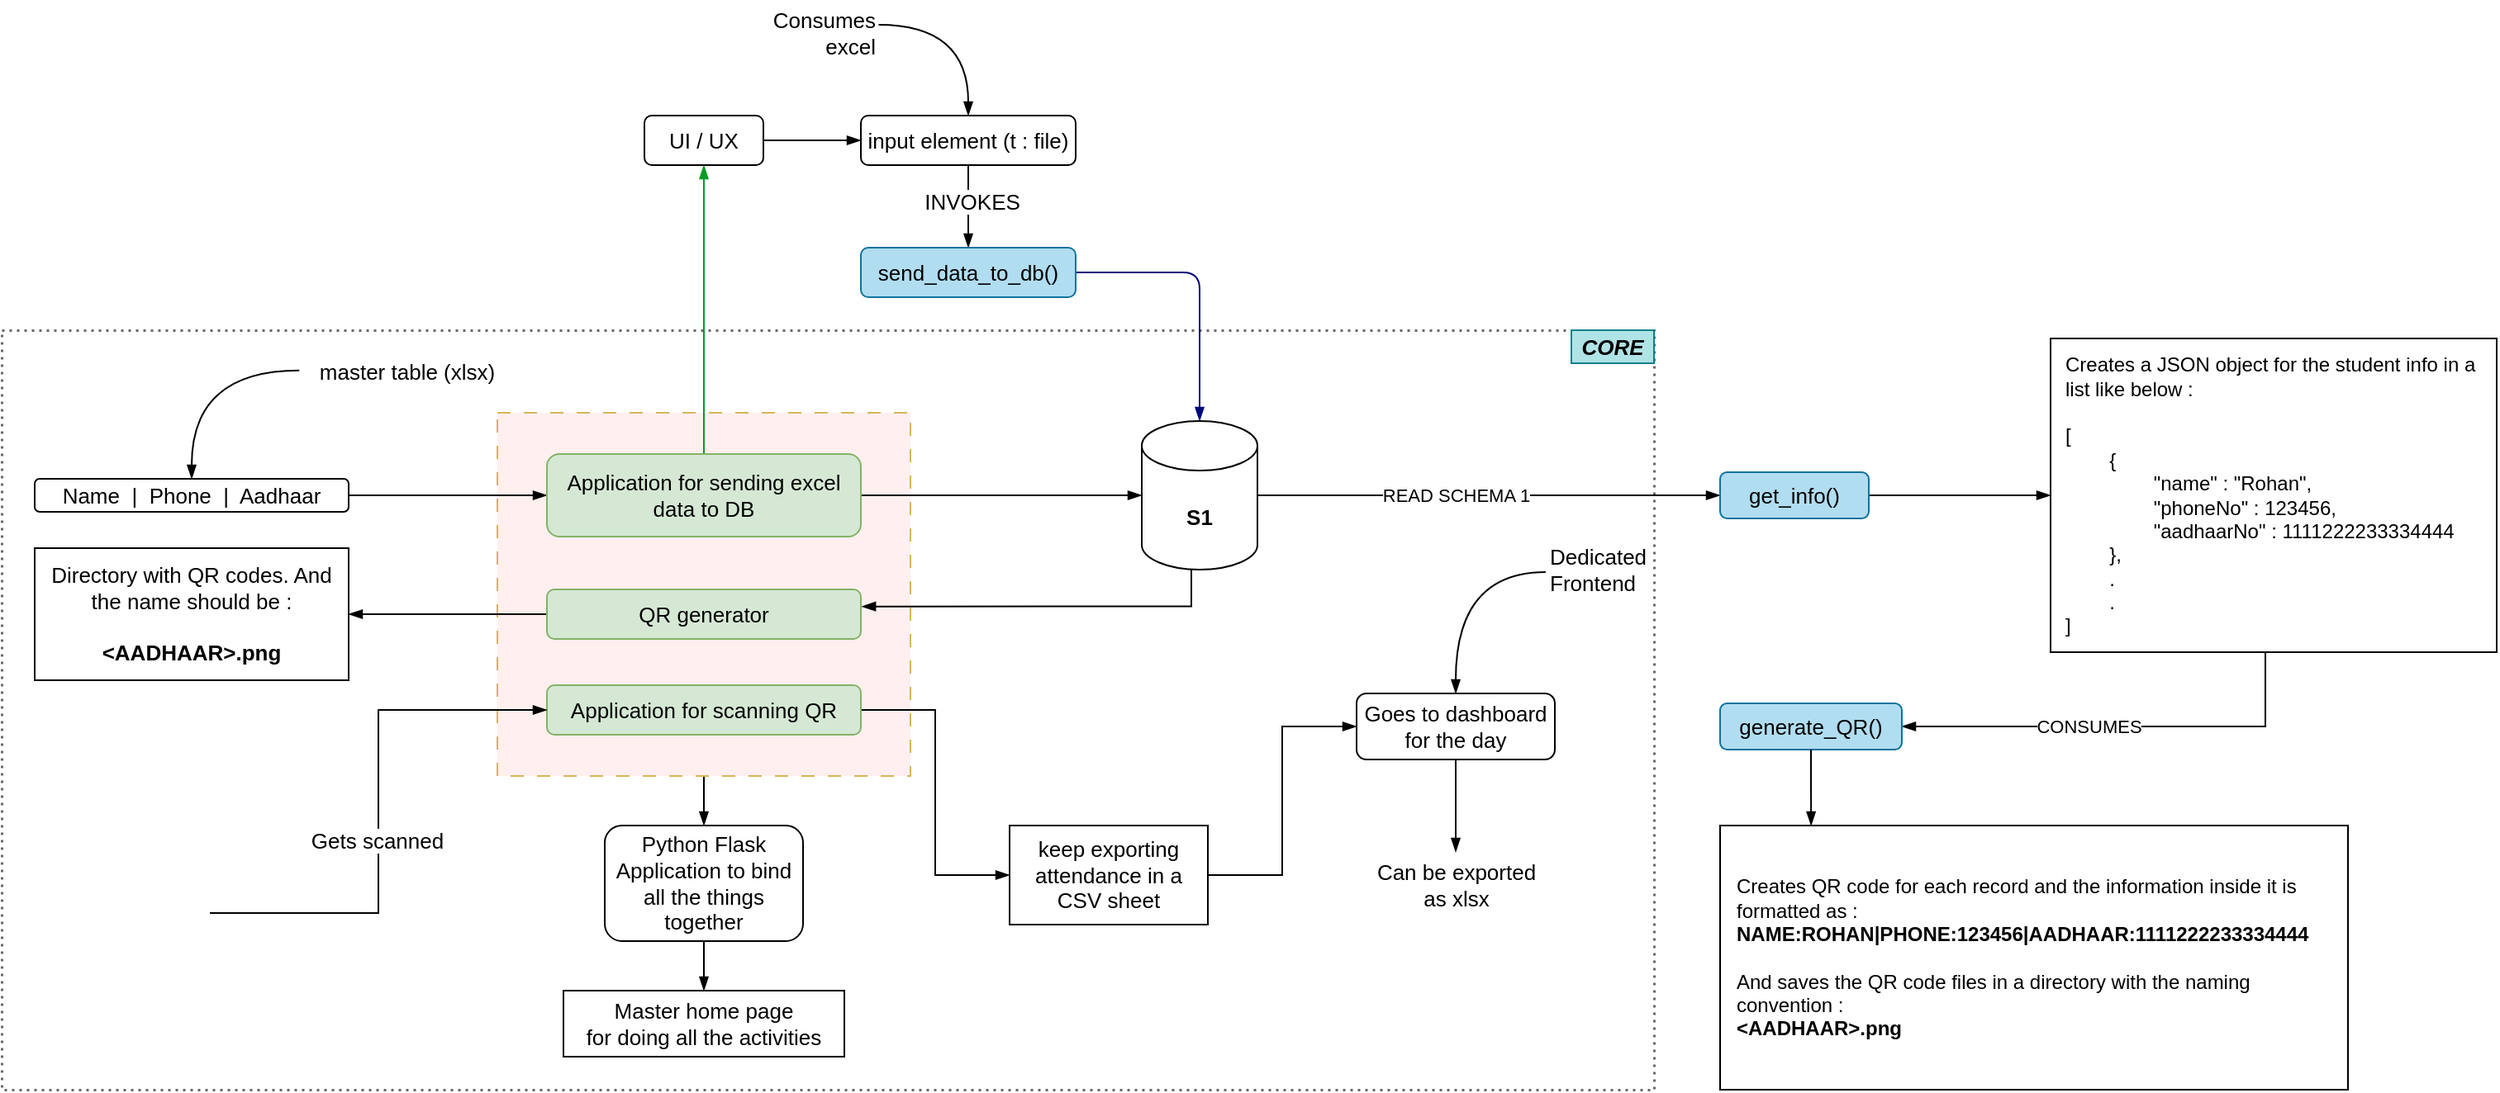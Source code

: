 <mxfile version="26.0.4">
  <diagram name="Page-1" id="eBslk7wmS1e1T6OSuGHc">
    <mxGraphModel dx="1762" dy="777" grid="1" gridSize="10" guides="1" tooltips="1" connect="1" arrows="1" fold="1" page="1" pageScale="1" pageWidth="3300" pageHeight="4681" math="0" shadow="0">
      <root>
        <mxCell id="0" />
        <mxCell id="1" parent="0" />
        <mxCell id="jVRxyoQ3wr-jkIcxImyI-39" value="" style="rounded=0;whiteSpace=wrap;html=1;dashed=1;dashPattern=1 2;strokeColor=#696969;strokeWidth=1.5;fontSize=13;" vertex="1" parent="1">
          <mxGeometry x="500" y="580" width="1000" height="460" as="geometry" />
        </mxCell>
        <mxCell id="jVRxyoQ3wr-jkIcxImyI-35" style="edgeStyle=orthogonalEdgeStyle;rounded=0;orthogonalLoop=1;jettySize=auto;html=1;entryX=0.5;entryY=0;entryDx=0;entryDy=0;strokeWidth=1;endArrow=blockThin;endFill=1;fontSize=13;" edge="1" parent="1" source="jVRxyoQ3wr-jkIcxImyI-33" target="jVRxyoQ3wr-jkIcxImyI-34">
          <mxGeometry relative="1" as="geometry" />
        </mxCell>
        <mxCell id="jVRxyoQ3wr-jkIcxImyI-33" value="" style="rounded=0;whiteSpace=wrap;html=1;dashed=1;dashPattern=8 8;fillColor=#FFEFEF;strokeColor=#d6b656;fontSize=13;" vertex="1" parent="1">
          <mxGeometry x="800" y="630" width="250" height="220" as="geometry" />
        </mxCell>
        <mxCell id="jVRxyoQ3wr-jkIcxImyI-7" style="edgeStyle=orthogonalEdgeStyle;rounded=0;orthogonalLoop=1;jettySize=auto;html=1;entryX=0;entryY=0.5;entryDx=0;entryDy=0;strokeWidth=1;endArrow=blockThin;endFill=1;fontSize=13;" edge="1" parent="1" source="jVRxyoQ3wr-jkIcxImyI-1" target="jVRxyoQ3wr-jkIcxImyI-5">
          <mxGeometry relative="1" as="geometry" />
        </mxCell>
        <mxCell id="jVRxyoQ3wr-jkIcxImyI-1" value="Name&amp;nbsp; |&amp;nbsp; Phone&amp;nbsp; |&amp;nbsp; Aadhaar" style="rounded=1;whiteSpace=wrap;html=1;fontSize=13;" vertex="1" parent="1">
          <mxGeometry x="520" y="670" width="190" height="20" as="geometry" />
        </mxCell>
        <mxCell id="jVRxyoQ3wr-jkIcxImyI-3" style="edgeStyle=orthogonalEdgeStyle;rounded=0;orthogonalLoop=1;jettySize=auto;html=1;entryX=0.5;entryY=0;entryDx=0;entryDy=0;exitX=0.001;exitY=0.478;exitDx=0;exitDy=0;exitPerimeter=0;curved=1;strokeWidth=1;endArrow=blockThin;endFill=1;fontSize=13;" edge="1" parent="1" source="jVRxyoQ3wr-jkIcxImyI-2" target="jVRxyoQ3wr-jkIcxImyI-1">
          <mxGeometry relative="1" as="geometry" />
        </mxCell>
        <mxCell id="jVRxyoQ3wr-jkIcxImyI-2" value="master table (xlsx)" style="text;html=1;align=center;verticalAlign=middle;resizable=0;points=[];autosize=1;strokeColor=none;fillColor=none;fontSize=13;" vertex="1" parent="1">
          <mxGeometry x="680" y="590" width="130" height="30" as="geometry" />
        </mxCell>
        <mxCell id="jVRxyoQ3wr-jkIcxImyI-10" style="edgeStyle=orthogonalEdgeStyle;rounded=0;orthogonalLoop=1;jettySize=auto;html=1;strokeWidth=1;endArrow=blockThin;endFill=1;fontSize=13;entryX=0;entryY=0.5;entryDx=0;entryDy=0;entryPerimeter=0;" edge="1" parent="1" source="jVRxyoQ3wr-jkIcxImyI-5" target="jVRxyoQ3wr-jkIcxImyI-8">
          <mxGeometry relative="1" as="geometry">
            <mxPoint x="1170" y="680" as="targetPoint" />
            <Array as="points" />
          </mxGeometry>
        </mxCell>
        <mxCell id="jVRxyoQ3wr-jkIcxImyI-45" style="edgeStyle=orthogonalEdgeStyle;rounded=0;orthogonalLoop=1;jettySize=auto;html=1;strokeColor=#049C22;strokeWidth=1;endArrow=blockThin;endFill=1;fontSize=13;" edge="1" parent="1" source="jVRxyoQ3wr-jkIcxImyI-5" target="jVRxyoQ3wr-jkIcxImyI-44">
          <mxGeometry relative="1" as="geometry" />
        </mxCell>
        <mxCell id="jVRxyoQ3wr-jkIcxImyI-5" value="Application&amp;nbsp;&lt;span style=&quot;background-color: transparent; color: light-dark(rgb(0, 0, 0), rgb(255, 255, 255));&quot;&gt;for sending&amp;nbsp;&lt;/span&gt;&lt;span style=&quot;background-color: transparent; color: light-dark(rgb(0, 0, 0), rgb(255, 255, 255));&quot;&gt;excel data&amp;nbsp;&lt;/span&gt;&lt;span style=&quot;background-color: transparent; color: light-dark(rgb(0, 0, 0), rgb(255, 255, 255));&quot;&gt;to DB&lt;/span&gt;" style="rounded=1;whiteSpace=wrap;html=1;fillColor=#d5e8d4;strokeColor=#82b366;fontStyle=0;fontFamily=Helvetica;fontSize=13;" vertex="1" parent="1">
          <mxGeometry x="830" y="655" width="190" height="50" as="geometry" />
        </mxCell>
        <mxCell id="jVRxyoQ3wr-jkIcxImyI-56" style="edgeStyle=orthogonalEdgeStyle;rounded=0;orthogonalLoop=1;jettySize=auto;html=1;entryX=1.003;entryY=0.344;entryDx=0;entryDy=0;entryPerimeter=0;strokeWidth=1;endArrow=blockThin;endFill=1;fontSize=13;" edge="1" parent="1" source="jVRxyoQ3wr-jkIcxImyI-8" target="jVRxyoQ3wr-jkIcxImyI-11">
          <mxGeometry relative="1" as="geometry">
            <Array as="points">
              <mxPoint x="1220" y="747" />
            </Array>
          </mxGeometry>
        </mxCell>
        <mxCell id="jVRxyoQ3wr-jkIcxImyI-60" style="edgeStyle=orthogonalEdgeStyle;rounded=0;orthogonalLoop=1;jettySize=auto;html=1;entryX=0;entryY=0.5;entryDx=0;entryDy=0;endArrow=blockThin;endFill=1;" edge="1" parent="1" source="jVRxyoQ3wr-jkIcxImyI-8" target="jVRxyoQ3wr-jkIcxImyI-59">
          <mxGeometry relative="1" as="geometry">
            <Array as="points" />
          </mxGeometry>
        </mxCell>
        <mxCell id="jVRxyoQ3wr-jkIcxImyI-65" value="READ SCHEMA 1" style="edgeLabel;html=1;align=center;verticalAlign=middle;resizable=0;points=[];" vertex="1" connectable="0" parent="jVRxyoQ3wr-jkIcxImyI-60">
          <mxGeometry x="-0.148" relative="1" as="geometry">
            <mxPoint as="offset" />
          </mxGeometry>
        </mxCell>
        <mxCell id="jVRxyoQ3wr-jkIcxImyI-8" value="&lt;font&gt;S1&lt;/font&gt;" style="shape=cylinder3;whiteSpace=wrap;html=1;boundedLbl=1;backgroundOutline=1;size=15;fontSize=13;fontStyle=1" vertex="1" parent="1">
          <mxGeometry x="1190" y="635" width="70" height="90" as="geometry" />
        </mxCell>
        <mxCell id="jVRxyoQ3wr-jkIcxImyI-14" style="edgeStyle=orthogonalEdgeStyle;rounded=0;orthogonalLoop=1;jettySize=auto;html=1;entryX=1;entryY=0.5;entryDx=0;entryDy=0;strokeWidth=1;endArrow=blockThin;endFill=1;fontSize=13;" edge="1" parent="1" source="jVRxyoQ3wr-jkIcxImyI-11" target="jVRxyoQ3wr-jkIcxImyI-13">
          <mxGeometry relative="1" as="geometry" />
        </mxCell>
        <mxCell id="jVRxyoQ3wr-jkIcxImyI-11" value="QR generator" style="rounded=1;whiteSpace=wrap;html=1;fillColor=#d5e8d4;strokeColor=#82b366;fontSize=13;" vertex="1" parent="1">
          <mxGeometry x="830" y="737" width="190" height="30" as="geometry" />
        </mxCell>
        <mxCell id="jVRxyoQ3wr-jkIcxImyI-13" value="Directory with QR codes. And the name should be :&lt;br&gt;&lt;br&gt;&lt;b&gt;&amp;lt;AADHAAR&amp;gt;.png&lt;/b&gt;" style="rounded=0;whiteSpace=wrap;html=1;spacing=5;fontSize=13;" vertex="1" parent="1">
          <mxGeometry x="520" y="712" width="190" height="80" as="geometry" />
        </mxCell>
        <mxCell id="jVRxyoQ3wr-jkIcxImyI-26" style="edgeStyle=orthogonalEdgeStyle;rounded=0;orthogonalLoop=1;jettySize=auto;html=1;entryX=0;entryY=0.5;entryDx=0;entryDy=0;strokeWidth=1;endArrow=blockThin;endFill=1;fontSize=13;" edge="1" parent="1" source="jVRxyoQ3wr-jkIcxImyI-17" target="jVRxyoQ3wr-jkIcxImyI-25">
          <mxGeometry relative="1" as="geometry" />
        </mxCell>
        <mxCell id="jVRxyoQ3wr-jkIcxImyI-17" value="Application for scanning QR" style="rounded=1;whiteSpace=wrap;html=1;fillColor=#d5e8d4;strokeColor=#82b366;fontSize=13;" vertex="1" parent="1">
          <mxGeometry x="830" y="795" width="190" height="30" as="geometry" />
        </mxCell>
        <mxCell id="jVRxyoQ3wr-jkIcxImyI-21" style="edgeStyle=orthogonalEdgeStyle;rounded=0;orthogonalLoop=1;jettySize=auto;html=1;entryX=0;entryY=0.5;entryDx=0;entryDy=0;strokeWidth=1;endArrow=blockThin;endFill=1;fontSize=13;" edge="1" parent="1" source="jVRxyoQ3wr-jkIcxImyI-20" target="jVRxyoQ3wr-jkIcxImyI-17">
          <mxGeometry relative="1" as="geometry" />
        </mxCell>
        <mxCell id="jVRxyoQ3wr-jkIcxImyI-22" value="Gets scanned" style="edgeLabel;html=1;align=center;verticalAlign=middle;resizable=0;points=[];fontSize=13;" vertex="1" connectable="0" parent="jVRxyoQ3wr-jkIcxImyI-21">
          <mxGeometry x="-0.315" y="-1" relative="1" as="geometry">
            <mxPoint x="-2" y="-34" as="offset" />
          </mxGeometry>
        </mxCell>
        <mxCell id="jVRxyoQ3wr-jkIcxImyI-20" value="" style="shape=image;verticalLabelPosition=bottom;labelBackgroundColor=default;verticalAlign=top;aspect=fixed;imageAspect=0;image=https://upload.wikimedia.org/wikipedia/commons/d/d0/QR_code_for_mobile_English_Wikipedia.svg;fontSize=13;" vertex="1" parent="1">
          <mxGeometry x="520" y="880" width="106" height="106" as="geometry" />
        </mxCell>
        <mxCell id="jVRxyoQ3wr-jkIcxImyI-30" style="edgeStyle=orthogonalEdgeStyle;rounded=0;orthogonalLoop=1;jettySize=auto;html=1;entryX=0;entryY=0.5;entryDx=0;entryDy=0;strokeWidth=1;endArrow=blockThin;endFill=1;fontSize=13;" edge="1" parent="1" source="jVRxyoQ3wr-jkIcxImyI-25" target="jVRxyoQ3wr-jkIcxImyI-28">
          <mxGeometry relative="1" as="geometry" />
        </mxCell>
        <mxCell id="jVRxyoQ3wr-jkIcxImyI-25" value="keep exporting&lt;div&gt;attendance in a CSV sheet&lt;/div&gt;" style="rounded=0;whiteSpace=wrap;html=1;fontSize=13;" vertex="1" parent="1">
          <mxGeometry x="1110" y="880" width="120" height="60" as="geometry" />
        </mxCell>
        <mxCell id="jVRxyoQ3wr-jkIcxImyI-58" style="edgeStyle=orthogonalEdgeStyle;rounded=0;orthogonalLoop=1;jettySize=auto;html=1;strokeWidth=1;endArrow=blockThin;endFill=1;fontSize=13;" edge="1" parent="1" source="jVRxyoQ3wr-jkIcxImyI-28" target="jVRxyoQ3wr-jkIcxImyI-57">
          <mxGeometry relative="1" as="geometry" />
        </mxCell>
        <mxCell id="jVRxyoQ3wr-jkIcxImyI-28" value="Goes to dashboard for the day" style="rounded=1;whiteSpace=wrap;html=1;fontSize=13;" vertex="1" parent="1">
          <mxGeometry x="1320" y="800" width="120" height="40" as="geometry" />
        </mxCell>
        <mxCell id="jVRxyoQ3wr-jkIcxImyI-32" style="edgeStyle=orthogonalEdgeStyle;rounded=0;orthogonalLoop=1;jettySize=auto;html=1;entryX=0.5;entryY=0;entryDx=0;entryDy=0;exitX=-0.007;exitY=0.539;exitDx=0;exitDy=0;exitPerimeter=0;curved=1;strokeWidth=1;endArrow=blockThin;endFill=1;fontSize=13;" edge="1" parent="1" source="jVRxyoQ3wr-jkIcxImyI-31" target="jVRxyoQ3wr-jkIcxImyI-28">
          <mxGeometry relative="1" as="geometry" />
        </mxCell>
        <mxCell id="jVRxyoQ3wr-jkIcxImyI-31" value="Dedicated&lt;div&gt;Frontend&lt;/div&gt;" style="text;html=1;align=left;verticalAlign=middle;resizable=0;points=[];autosize=1;strokeColor=none;fillColor=none;fontSize=13;" vertex="1" parent="1">
          <mxGeometry x="1435" y="705" width="80" height="40" as="geometry" />
        </mxCell>
        <mxCell id="jVRxyoQ3wr-jkIcxImyI-38" style="edgeStyle=orthogonalEdgeStyle;rounded=0;orthogonalLoop=1;jettySize=auto;html=1;entryX=0.5;entryY=0;entryDx=0;entryDy=0;strokeWidth=1;endArrow=blockThin;endFill=1;fontSize=13;" edge="1" parent="1" source="jVRxyoQ3wr-jkIcxImyI-34" target="jVRxyoQ3wr-jkIcxImyI-37">
          <mxGeometry relative="1" as="geometry" />
        </mxCell>
        <mxCell id="jVRxyoQ3wr-jkIcxImyI-34" value="Python Flask Application to bind all the things together" style="rounded=1;whiteSpace=wrap;html=1;fontSize=13;" vertex="1" parent="1">
          <mxGeometry x="865" y="880" width="120" height="70" as="geometry" />
        </mxCell>
        <mxCell id="jVRxyoQ3wr-jkIcxImyI-37" value="Master home page&lt;br&gt;for doing all the activities" style="rounded=0;whiteSpace=wrap;html=1;fontSize=13;" vertex="1" parent="1">
          <mxGeometry x="840" y="980" width="170" height="40" as="geometry" />
        </mxCell>
        <mxCell id="jVRxyoQ3wr-jkIcxImyI-40" value="CORE" style="rounded=0;whiteSpace=wrap;html=1;fontStyle=3;fillColor=#b0e3e6;strokeColor=#0e8088;fontSize=13;" vertex="1" parent="1">
          <mxGeometry x="1450" y="580" width="50" height="20" as="geometry" />
        </mxCell>
        <mxCell id="jVRxyoQ3wr-jkIcxImyI-47" style="edgeStyle=orthogonalEdgeStyle;rounded=0;orthogonalLoop=1;jettySize=auto;html=1;entryX=0;entryY=0.5;entryDx=0;entryDy=0;strokeWidth=1;endArrow=blockThin;endFill=1;fontSize=13;" edge="1" parent="1" source="jVRxyoQ3wr-jkIcxImyI-44" target="jVRxyoQ3wr-jkIcxImyI-46">
          <mxGeometry relative="1" as="geometry" />
        </mxCell>
        <mxCell id="jVRxyoQ3wr-jkIcxImyI-44" value="UI / UX" style="rounded=1;whiteSpace=wrap;html=1;fontSize=13;" vertex="1" parent="1">
          <mxGeometry x="889" y="450" width="72" height="30" as="geometry" />
        </mxCell>
        <mxCell id="jVRxyoQ3wr-jkIcxImyI-51" style="edgeStyle=orthogonalEdgeStyle;rounded=0;orthogonalLoop=1;jettySize=auto;html=1;entryX=0.5;entryY=0;entryDx=0;entryDy=0;strokeWidth=1;endArrow=blockThin;endFill=1;fontSize=13;" edge="1" parent="1" source="jVRxyoQ3wr-jkIcxImyI-46" target="jVRxyoQ3wr-jkIcxImyI-50">
          <mxGeometry relative="1" as="geometry" />
        </mxCell>
        <mxCell id="jVRxyoQ3wr-jkIcxImyI-52" value="INVOKES" style="edgeLabel;html=1;align=center;verticalAlign=middle;resizable=0;points=[];fontSize=13;" vertex="1" connectable="0" parent="jVRxyoQ3wr-jkIcxImyI-51">
          <mxGeometry x="-0.133" y="2" relative="1" as="geometry">
            <mxPoint as="offset" />
          </mxGeometry>
        </mxCell>
        <mxCell id="jVRxyoQ3wr-jkIcxImyI-46" value="input element (t : file)" style="rounded=1;whiteSpace=wrap;html=1;fontSize=13;" vertex="1" parent="1">
          <mxGeometry x="1020" y="450" width="130" height="30" as="geometry" />
        </mxCell>
        <mxCell id="jVRxyoQ3wr-jkIcxImyI-49" style="edgeStyle=orthogonalEdgeStyle;rounded=0;orthogonalLoop=1;jettySize=auto;html=1;entryX=0.5;entryY=0;entryDx=0;entryDy=0;exitX=1.008;exitY=0.375;exitDx=0;exitDy=0;exitPerimeter=0;curved=1;strokeWidth=1;endArrow=blockThin;endFill=1;fontSize=13;" edge="1" parent="1" source="jVRxyoQ3wr-jkIcxImyI-48" target="jVRxyoQ3wr-jkIcxImyI-46">
          <mxGeometry relative="1" as="geometry" />
        </mxCell>
        <mxCell id="jVRxyoQ3wr-jkIcxImyI-48" value="Consumes&lt;div&gt;excel&lt;/div&gt;" style="text;html=1;align=right;verticalAlign=middle;resizable=0;points=[];autosize=1;strokeColor=none;fillColor=none;fontSize=13;" vertex="1" parent="1">
          <mxGeometry x="940" y="380" width="90" height="40" as="geometry" />
        </mxCell>
        <mxCell id="jVRxyoQ3wr-jkIcxImyI-53" style="edgeStyle=orthogonalEdgeStyle;rounded=1;orthogonalLoop=1;jettySize=auto;html=1;strokeColor=#00087D;curved=0;strokeWidth=1;endArrow=blockThin;endFill=1;fontSize=13;" edge="1" parent="1" source="jVRxyoQ3wr-jkIcxImyI-50" target="jVRxyoQ3wr-jkIcxImyI-8">
          <mxGeometry relative="1" as="geometry">
            <Array as="points">
              <mxPoint x="1225" y="545" />
            </Array>
          </mxGeometry>
        </mxCell>
        <mxCell id="jVRxyoQ3wr-jkIcxImyI-50" value="send_data_to_db()" style="rounded=1;whiteSpace=wrap;html=1;fillColor=#b1ddf0;strokeColor=#10739e;fontStyle=0;fontSize=13;" vertex="1" parent="1">
          <mxGeometry x="1020" y="530" width="130" height="30" as="geometry" />
        </mxCell>
        <mxCell id="jVRxyoQ3wr-jkIcxImyI-57" value="Can be exported&lt;div&gt;as xlsx&lt;/div&gt;" style="text;html=1;align=center;verticalAlign=middle;resizable=0;points=[];autosize=1;strokeColor=none;fillColor=none;fontSize=13;" vertex="1" parent="1">
          <mxGeometry x="1320" y="896" width="120" height="40" as="geometry" />
        </mxCell>
        <mxCell id="jVRxyoQ3wr-jkIcxImyI-64" style="edgeStyle=orthogonalEdgeStyle;rounded=0;orthogonalLoop=1;jettySize=auto;html=1;entryX=0;entryY=0.5;entryDx=0;entryDy=0;endArrow=blockThin;endFill=1;" edge="1" parent="1" source="jVRxyoQ3wr-jkIcxImyI-59" target="jVRxyoQ3wr-jkIcxImyI-63">
          <mxGeometry relative="1" as="geometry" />
        </mxCell>
        <mxCell id="jVRxyoQ3wr-jkIcxImyI-59" value="get_info()" style="rounded=1;whiteSpace=wrap;html=1;fillColor=#b1ddf0;strokeColor=#10739e;fontSize=13;" vertex="1" parent="1">
          <mxGeometry x="1540" y="666" width="90" height="28" as="geometry" />
        </mxCell>
        <mxCell id="jVRxyoQ3wr-jkIcxImyI-69" style="edgeStyle=orthogonalEdgeStyle;rounded=0;orthogonalLoop=1;jettySize=auto;html=1;entryX=1;entryY=0.5;entryDx=0;entryDy=0;endArrow=blockThin;endFill=1;" edge="1" parent="1" source="jVRxyoQ3wr-jkIcxImyI-63" target="jVRxyoQ3wr-jkIcxImyI-67">
          <mxGeometry relative="1" as="geometry">
            <Array as="points">
              <mxPoint x="1870" y="820" />
            </Array>
          </mxGeometry>
        </mxCell>
        <mxCell id="jVRxyoQ3wr-jkIcxImyI-70" value="CONSUMES" style="edgeLabel;html=1;align=center;verticalAlign=middle;resizable=0;points=[];" vertex="1" connectable="0" parent="jVRxyoQ3wr-jkIcxImyI-69">
          <mxGeometry x="0.15" relative="1" as="geometry">
            <mxPoint as="offset" />
          </mxGeometry>
        </mxCell>
        <mxCell id="jVRxyoQ3wr-jkIcxImyI-63" value="Creates a JSON object for the student info in a list like below :&lt;br&gt;&lt;br&gt;&lt;div style=&quot;&quot;&gt;&lt;span style=&quot;background-color: transparent; color: light-dark(rgb(0, 0, 0), rgb(255, 255, 255));&quot;&gt;[&lt;/span&gt;&lt;/div&gt;&lt;div style=&quot;&quot;&gt;&lt;span style=&quot;white-space: pre;&quot;&gt;&#x9;&lt;/span&gt;{&lt;br&gt;&lt;/div&gt;&lt;div style=&quot;&quot;&gt;&lt;span style=&quot;white-space: pre;&quot;&gt;&#x9;&lt;/span&gt;&lt;span style=&quot;white-space: pre;&quot;&gt;&#x9;&lt;/span&gt;&quot;name&quot; : &quot;Rohan&quot;,&lt;br&gt;&lt;/div&gt;&lt;div style=&quot;&quot;&gt;&lt;span style=&quot;white-space: pre;&quot;&gt;&#x9;&lt;/span&gt;&lt;span style=&quot;white-space: pre;&quot;&gt;&#x9;&lt;/span&gt;&quot;phoneNo&quot; : 123456,&lt;/div&gt;&lt;div style=&quot;&quot;&gt;&lt;span style=&quot;white-space: pre;&quot;&gt;&#x9;&lt;/span&gt;&lt;span style=&quot;white-space: pre;&quot;&gt;&#x9;&lt;/span&gt;&quot;aadhaarNo&quot; : 1111222233334444&lt;/div&gt;&lt;div style=&quot;&quot;&gt;&lt;span style=&quot;white-space: pre;&quot;&gt;&#x9;&lt;/span&gt;},&lt;br&gt;&lt;/div&gt;&lt;div style=&quot;&quot;&gt;&lt;span style=&quot;white-space: pre;&quot;&gt;&#x9;&lt;/span&gt;.&lt;br&gt;&lt;/div&gt;&lt;div style=&quot;&quot;&gt;&lt;span style=&quot;white-space: pre;&quot;&gt;&#x9;&lt;/span&gt;.&lt;/div&gt;&lt;div style=&quot;&quot;&gt;]&lt;/div&gt;" style="rounded=0;whiteSpace=wrap;html=1;spacing=9;align=left;" vertex="1" parent="1">
          <mxGeometry x="1740" y="585" width="270" height="190" as="geometry" />
        </mxCell>
        <mxCell id="jVRxyoQ3wr-jkIcxImyI-67" value="generate_QR()" style="rounded=1;whiteSpace=wrap;html=1;fillColor=#b1ddf0;strokeColor=#10739e;fontSize=13;" vertex="1" parent="1">
          <mxGeometry x="1540" y="806" width="110" height="28" as="geometry" />
        </mxCell>
        <mxCell id="jVRxyoQ3wr-jkIcxImyI-71" value="Creates QR code for each record and the information inside it is formatted as : &lt;b&gt;NAME:ROHAN|PHONE:123456|AADHAAR:1111222233334444&lt;/b&gt;&lt;div&gt;&lt;b&gt;&lt;br&gt;&lt;/b&gt;&lt;/div&gt;&lt;div&gt;And saves the QR code files in a directory with the naming convention :&amp;nbsp;&lt;br&gt;&lt;b&gt;&amp;lt;AADHAAR&amp;gt;.png&lt;/b&gt;&lt;/div&gt;" style="rounded=0;whiteSpace=wrap;html=1;align=left;spacing=10;" vertex="1" parent="1">
          <mxGeometry x="1540" y="880" width="380" height="160" as="geometry" />
        </mxCell>
        <mxCell id="jVRxyoQ3wr-jkIcxImyI-72" style="edgeStyle=orthogonalEdgeStyle;rounded=0;orthogonalLoop=1;jettySize=auto;html=1;entryX=0.145;entryY=0;entryDx=0;entryDy=0;entryPerimeter=0;endArrow=blockThin;endFill=1;" edge="1" parent="1" source="jVRxyoQ3wr-jkIcxImyI-67" target="jVRxyoQ3wr-jkIcxImyI-71">
          <mxGeometry relative="1" as="geometry" />
        </mxCell>
      </root>
    </mxGraphModel>
  </diagram>
</mxfile>
